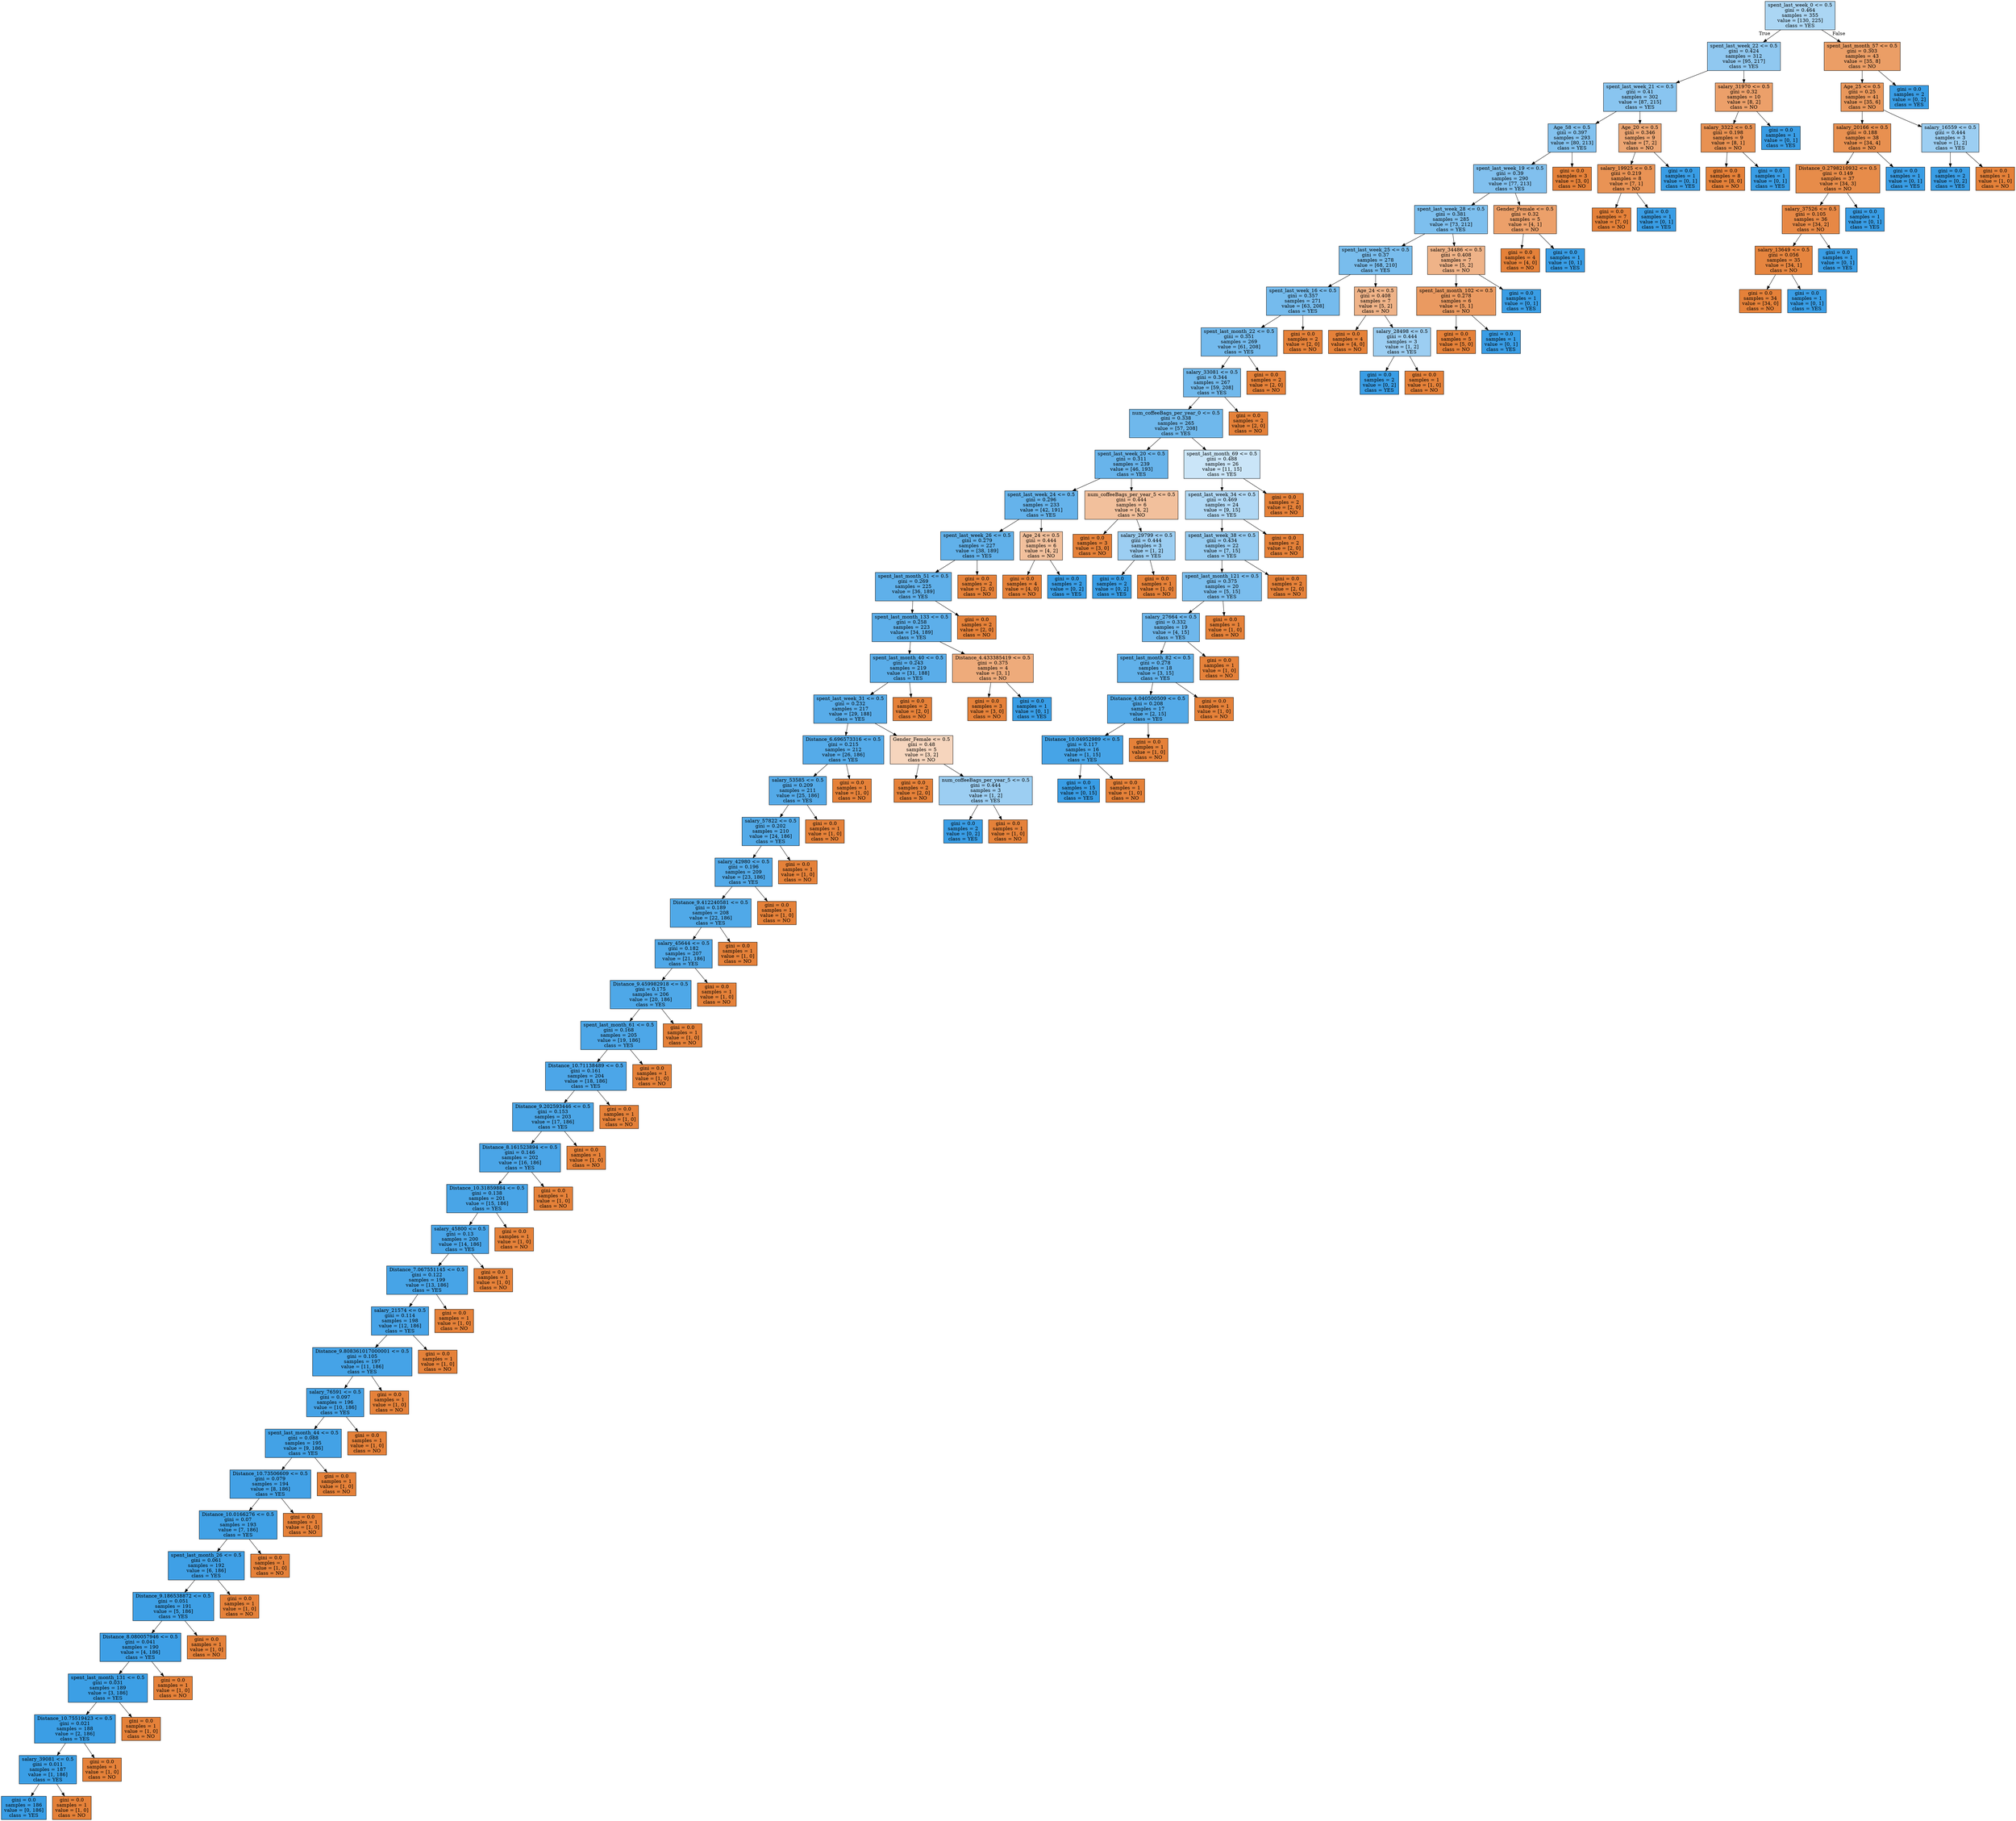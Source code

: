 digraph Tree {
node [shape=box, style="filled", color="black"] ;
0 [label="spent_last_week_0 <= 0.5\ngini = 0.464\nsamples = 355\nvalue = [130, 225]\nclass = YES", fillcolor="#abd6f4"] ;
1 [label="spent_last_week_22 <= 0.5\ngini = 0.424\nsamples = 312\nvalue = [95, 217]\nclass = YES", fillcolor="#90c8f0"] ;
0 -> 1 [labeldistance=2.5, labelangle=45, headlabel="True"] ;
2 [label="spent_last_week_21 <= 0.5\ngini = 0.41\nsamples = 302\nvalue = [87, 215]\nclass = YES", fillcolor="#89c5f0"] ;
1 -> 2 ;
3 [label="Age_58 <= 0.5\ngini = 0.397\nsamples = 293\nvalue = [80, 213]\nclass = YES", fillcolor="#83c2ef"] ;
2 -> 3 ;
4 [label="spent_last_week_19 <= 0.5\ngini = 0.39\nsamples = 290\nvalue = [77, 213]\nclass = YES", fillcolor="#81c0ee"] ;
3 -> 4 ;
5 [label="spent_last_week_28 <= 0.5\ngini = 0.381\nsamples = 285\nvalue = [73, 212]\nclass = YES", fillcolor="#7dbfee"] ;
4 -> 5 ;
6 [label="spent_last_week_25 <= 0.5\ngini = 0.37\nsamples = 278\nvalue = [68, 210]\nclass = YES", fillcolor="#79bded"] ;
5 -> 6 ;
7 [label="spent_last_week_16 <= 0.5\ngini = 0.357\nsamples = 271\nvalue = [63, 208]\nclass = YES", fillcolor="#75bbed"] ;
6 -> 7 ;
8 [label="spent_last_month_22 <= 0.5\ngini = 0.351\nsamples = 269\nvalue = [61, 208]\nclass = YES", fillcolor="#73baed"] ;
7 -> 8 ;
9 [label="salary_33081 <= 0.5\ngini = 0.344\nsamples = 267\nvalue = [59, 208]\nclass = YES", fillcolor="#71b9ec"] ;
8 -> 9 ;
10 [label="num_coffeeBags_per_year_0 <= 0.5\ngini = 0.338\nsamples = 265\nvalue = [57, 208]\nclass = YES", fillcolor="#6fb8ec"] ;
9 -> 10 ;
11 [label="spent_last_week_20 <= 0.5\ngini = 0.311\nsamples = 239\nvalue = [46, 193]\nclass = YES", fillcolor="#68b4eb"] ;
10 -> 11 ;
12 [label="spent_last_week_24 <= 0.5\ngini = 0.296\nsamples = 233\nvalue = [42, 191]\nclass = YES", fillcolor="#65b3eb"] ;
11 -> 12 ;
13 [label="spent_last_week_26 <= 0.5\ngini = 0.279\nsamples = 227\nvalue = [38, 189]\nclass = YES", fillcolor="#61b1ea"] ;
12 -> 13 ;
14 [label="spent_last_month_51 <= 0.5\ngini = 0.269\nsamples = 225\nvalue = [36, 189]\nclass = YES", fillcolor="#5fb0ea"] ;
13 -> 14 ;
15 [label="spent_last_month_133 <= 0.5\ngini = 0.258\nsamples = 223\nvalue = [34, 189]\nclass = YES", fillcolor="#5dafea"] ;
14 -> 15 ;
16 [label="spent_last_month_40 <= 0.5\ngini = 0.243\nsamples = 219\nvalue = [31, 188]\nclass = YES", fillcolor="#5aade9"] ;
15 -> 16 ;
17 [label="spent_last_week_31 <= 0.5\ngini = 0.232\nsamples = 217\nvalue = [29, 188]\nclass = YES", fillcolor="#58ace9"] ;
16 -> 17 ;
18 [label="Distance_6.696573316 <= 0.5\ngini = 0.215\nsamples = 212\nvalue = [26, 186]\nclass = YES", fillcolor="#55abe9"] ;
17 -> 18 ;
19 [label="salary_53585 <= 0.5\ngini = 0.209\nsamples = 211\nvalue = [25, 186]\nclass = YES", fillcolor="#54aae8"] ;
18 -> 19 ;
20 [label="salary_57822 <= 0.5\ngini = 0.202\nsamples = 210\nvalue = [24, 186]\nclass = YES", fillcolor="#53aae8"] ;
19 -> 20 ;
21 [label="salary_42980 <= 0.5\ngini = 0.196\nsamples = 209\nvalue = [23, 186]\nclass = YES", fillcolor="#51a9e8"] ;
20 -> 21 ;
22 [label="Distance_9.412240581 <= 0.5\ngini = 0.189\nsamples = 208\nvalue = [22, 186]\nclass = YES", fillcolor="#50a9e8"] ;
21 -> 22 ;
23 [label="salary_45644 <= 0.5\ngini = 0.182\nsamples = 207\nvalue = [21, 186]\nclass = YES", fillcolor="#4fa8e8"] ;
22 -> 23 ;
24 [label="Distance_9.459982918 <= 0.5\ngini = 0.175\nsamples = 206\nvalue = [20, 186]\nclass = YES", fillcolor="#4ea8e8"] ;
23 -> 24 ;
25 [label="spent_last_month_61 <= 0.5\ngini = 0.168\nsamples = 205\nvalue = [19, 186]\nclass = YES", fillcolor="#4da7e8"] ;
24 -> 25 ;
26 [label="Distance_10.71138489 <= 0.5\ngini = 0.161\nsamples = 204\nvalue = [18, 186]\nclass = YES", fillcolor="#4ca6e8"] ;
25 -> 26 ;
27 [label="Distance_9.202593446 <= 0.5\ngini = 0.153\nsamples = 203\nvalue = [17, 186]\nclass = YES", fillcolor="#4ba6e7"] ;
26 -> 27 ;
28 [label="Distance_8.161523894 <= 0.5\ngini = 0.146\nsamples = 202\nvalue = [16, 186]\nclass = YES", fillcolor="#4aa5e7"] ;
27 -> 28 ;
29 [label="Distance_10.31859884 <= 0.5\ngini = 0.138\nsamples = 201\nvalue = [15, 186]\nclass = YES", fillcolor="#49a5e7"] ;
28 -> 29 ;
30 [label="salary_45800 <= 0.5\ngini = 0.13\nsamples = 200\nvalue = [14, 186]\nclass = YES", fillcolor="#48a4e7"] ;
29 -> 30 ;
31 [label="Distance_7.067551145 <= 0.5\ngini = 0.122\nsamples = 199\nvalue = [13, 186]\nclass = YES", fillcolor="#47a4e7"] ;
30 -> 31 ;
32 [label="salary_21574 <= 0.5\ngini = 0.114\nsamples = 198\nvalue = [12, 186]\nclass = YES", fillcolor="#46a3e7"] ;
31 -> 32 ;
33 [label="Distance_9.808361017000001 <= 0.5\ngini = 0.105\nsamples = 197\nvalue = [11, 186]\nclass = YES", fillcolor="#45a3e7"] ;
32 -> 33 ;
34 [label="salary_76591 <= 0.5\ngini = 0.097\nsamples = 196\nvalue = [10, 186]\nclass = YES", fillcolor="#44a2e6"] ;
33 -> 34 ;
35 [label="spent_last_month_44 <= 0.5\ngini = 0.088\nsamples = 195\nvalue = [9, 186]\nclass = YES", fillcolor="#43a2e6"] ;
34 -> 35 ;
36 [label="Distance_10.73506609 <= 0.5\ngini = 0.079\nsamples = 194\nvalue = [8, 186]\nclass = YES", fillcolor="#42a1e6"] ;
35 -> 36 ;
37 [label="Distance_10.0166276 <= 0.5\ngini = 0.07\nsamples = 193\nvalue = [7, 186]\nclass = YES", fillcolor="#40a1e6"] ;
36 -> 37 ;
38 [label="spent_last_month_26 <= 0.5\ngini = 0.061\nsamples = 192\nvalue = [6, 186]\nclass = YES", fillcolor="#3fa0e6"] ;
37 -> 38 ;
39 [label="Distance_9.186538872 <= 0.5\ngini = 0.051\nsamples = 191\nvalue = [5, 186]\nclass = YES", fillcolor="#3ea0e6"] ;
38 -> 39 ;
40 [label="Distance_8.080057946 <= 0.5\ngini = 0.041\nsamples = 190\nvalue = [4, 186]\nclass = YES", fillcolor="#3d9fe6"] ;
39 -> 40 ;
41 [label="spent_last_month_131 <= 0.5\ngini = 0.031\nsamples = 189\nvalue = [3, 186]\nclass = YES", fillcolor="#3c9fe5"] ;
40 -> 41 ;
42 [label="Distance_10.75519423 <= 0.5\ngini = 0.021\nsamples = 188\nvalue = [2, 186]\nclass = YES", fillcolor="#3b9ee5"] ;
41 -> 42 ;
43 [label="salary_39081 <= 0.5\ngini = 0.011\nsamples = 187\nvalue = [1, 186]\nclass = YES", fillcolor="#3a9ee5"] ;
42 -> 43 ;
44 [label="gini = 0.0\nsamples = 186\nvalue = [0, 186]\nclass = YES", fillcolor="#399de5"] ;
43 -> 44 ;
45 [label="gini = 0.0\nsamples = 1\nvalue = [1, 0]\nclass = NO", fillcolor="#e58139"] ;
43 -> 45 ;
46 [label="gini = 0.0\nsamples = 1\nvalue = [1, 0]\nclass = NO", fillcolor="#e58139"] ;
42 -> 46 ;
47 [label="gini = 0.0\nsamples = 1\nvalue = [1, 0]\nclass = NO", fillcolor="#e58139"] ;
41 -> 47 ;
48 [label="gini = 0.0\nsamples = 1\nvalue = [1, 0]\nclass = NO", fillcolor="#e58139"] ;
40 -> 48 ;
49 [label="gini = 0.0\nsamples = 1\nvalue = [1, 0]\nclass = NO", fillcolor="#e58139"] ;
39 -> 49 ;
50 [label="gini = 0.0\nsamples = 1\nvalue = [1, 0]\nclass = NO", fillcolor="#e58139"] ;
38 -> 50 ;
51 [label="gini = 0.0\nsamples = 1\nvalue = [1, 0]\nclass = NO", fillcolor="#e58139"] ;
37 -> 51 ;
52 [label="gini = 0.0\nsamples = 1\nvalue = [1, 0]\nclass = NO", fillcolor="#e58139"] ;
36 -> 52 ;
53 [label="gini = 0.0\nsamples = 1\nvalue = [1, 0]\nclass = NO", fillcolor="#e58139"] ;
35 -> 53 ;
54 [label="gini = 0.0\nsamples = 1\nvalue = [1, 0]\nclass = NO", fillcolor="#e58139"] ;
34 -> 54 ;
55 [label="gini = 0.0\nsamples = 1\nvalue = [1, 0]\nclass = NO", fillcolor="#e58139"] ;
33 -> 55 ;
56 [label="gini = 0.0\nsamples = 1\nvalue = [1, 0]\nclass = NO", fillcolor="#e58139"] ;
32 -> 56 ;
57 [label="gini = 0.0\nsamples = 1\nvalue = [1, 0]\nclass = NO", fillcolor="#e58139"] ;
31 -> 57 ;
58 [label="gini = 0.0\nsamples = 1\nvalue = [1, 0]\nclass = NO", fillcolor="#e58139"] ;
30 -> 58 ;
59 [label="gini = 0.0\nsamples = 1\nvalue = [1, 0]\nclass = NO", fillcolor="#e58139"] ;
29 -> 59 ;
60 [label="gini = 0.0\nsamples = 1\nvalue = [1, 0]\nclass = NO", fillcolor="#e58139"] ;
28 -> 60 ;
61 [label="gini = 0.0\nsamples = 1\nvalue = [1, 0]\nclass = NO", fillcolor="#e58139"] ;
27 -> 61 ;
62 [label="gini = 0.0\nsamples = 1\nvalue = [1, 0]\nclass = NO", fillcolor="#e58139"] ;
26 -> 62 ;
63 [label="gini = 0.0\nsamples = 1\nvalue = [1, 0]\nclass = NO", fillcolor="#e58139"] ;
25 -> 63 ;
64 [label="gini = 0.0\nsamples = 1\nvalue = [1, 0]\nclass = NO", fillcolor="#e58139"] ;
24 -> 64 ;
65 [label="gini = 0.0\nsamples = 1\nvalue = [1, 0]\nclass = NO", fillcolor="#e58139"] ;
23 -> 65 ;
66 [label="gini = 0.0\nsamples = 1\nvalue = [1, 0]\nclass = NO", fillcolor="#e58139"] ;
22 -> 66 ;
67 [label="gini = 0.0\nsamples = 1\nvalue = [1, 0]\nclass = NO", fillcolor="#e58139"] ;
21 -> 67 ;
68 [label="gini = 0.0\nsamples = 1\nvalue = [1, 0]\nclass = NO", fillcolor="#e58139"] ;
20 -> 68 ;
69 [label="gini = 0.0\nsamples = 1\nvalue = [1, 0]\nclass = NO", fillcolor="#e58139"] ;
19 -> 69 ;
70 [label="gini = 0.0\nsamples = 1\nvalue = [1, 0]\nclass = NO", fillcolor="#e58139"] ;
18 -> 70 ;
71 [label="Gender_Female <= 0.5\ngini = 0.48\nsamples = 5\nvalue = [3, 2]\nclass = NO", fillcolor="#f6d5bd"] ;
17 -> 71 ;
72 [label="gini = 0.0\nsamples = 2\nvalue = [2, 0]\nclass = NO", fillcolor="#e58139"] ;
71 -> 72 ;
73 [label="num_coffeeBags_per_year_5 <= 0.5\ngini = 0.444\nsamples = 3\nvalue = [1, 2]\nclass = YES", fillcolor="#9ccef2"] ;
71 -> 73 ;
74 [label="gini = 0.0\nsamples = 2\nvalue = [0, 2]\nclass = YES", fillcolor="#399de5"] ;
73 -> 74 ;
75 [label="gini = 0.0\nsamples = 1\nvalue = [1, 0]\nclass = NO", fillcolor="#e58139"] ;
73 -> 75 ;
76 [label="gini = 0.0\nsamples = 2\nvalue = [2, 0]\nclass = NO", fillcolor="#e58139"] ;
16 -> 76 ;
77 [label="Distance_4.433385419 <= 0.5\ngini = 0.375\nsamples = 4\nvalue = [3, 1]\nclass = NO", fillcolor="#eeab7b"] ;
15 -> 77 ;
78 [label="gini = 0.0\nsamples = 3\nvalue = [3, 0]\nclass = NO", fillcolor="#e58139"] ;
77 -> 78 ;
79 [label="gini = 0.0\nsamples = 1\nvalue = [0, 1]\nclass = YES", fillcolor="#399de5"] ;
77 -> 79 ;
80 [label="gini = 0.0\nsamples = 2\nvalue = [2, 0]\nclass = NO", fillcolor="#e58139"] ;
14 -> 80 ;
81 [label="gini = 0.0\nsamples = 2\nvalue = [2, 0]\nclass = NO", fillcolor="#e58139"] ;
13 -> 81 ;
82 [label="Age_24 <= 0.5\ngini = 0.444\nsamples = 6\nvalue = [4, 2]\nclass = NO", fillcolor="#f2c09c"] ;
12 -> 82 ;
83 [label="gini = 0.0\nsamples = 4\nvalue = [4, 0]\nclass = NO", fillcolor="#e58139"] ;
82 -> 83 ;
84 [label="gini = 0.0\nsamples = 2\nvalue = [0, 2]\nclass = YES", fillcolor="#399de5"] ;
82 -> 84 ;
85 [label="num_coffeeBags_per_year_5 <= 0.5\ngini = 0.444\nsamples = 6\nvalue = [4, 2]\nclass = NO", fillcolor="#f2c09c"] ;
11 -> 85 ;
86 [label="gini = 0.0\nsamples = 3\nvalue = [3, 0]\nclass = NO", fillcolor="#e58139"] ;
85 -> 86 ;
87 [label="salary_29799 <= 0.5\ngini = 0.444\nsamples = 3\nvalue = [1, 2]\nclass = YES", fillcolor="#9ccef2"] ;
85 -> 87 ;
88 [label="gini = 0.0\nsamples = 2\nvalue = [0, 2]\nclass = YES", fillcolor="#399de5"] ;
87 -> 88 ;
89 [label="gini = 0.0\nsamples = 1\nvalue = [1, 0]\nclass = NO", fillcolor="#e58139"] ;
87 -> 89 ;
90 [label="spent_last_month_69 <= 0.5\ngini = 0.488\nsamples = 26\nvalue = [11, 15]\nclass = YES", fillcolor="#cae5f8"] ;
10 -> 90 ;
91 [label="spent_last_week_34 <= 0.5\ngini = 0.469\nsamples = 24\nvalue = [9, 15]\nclass = YES", fillcolor="#b0d8f5"] ;
90 -> 91 ;
92 [label="spent_last_week_38 <= 0.5\ngini = 0.434\nsamples = 22\nvalue = [7, 15]\nclass = YES", fillcolor="#95cbf1"] ;
91 -> 92 ;
93 [label="spent_last_month_121 <= 0.5\ngini = 0.375\nsamples = 20\nvalue = [5, 15]\nclass = YES", fillcolor="#7bbeee"] ;
92 -> 93 ;
94 [label="salary_27664 <= 0.5\ngini = 0.332\nsamples = 19\nvalue = [4, 15]\nclass = YES", fillcolor="#6eb7ec"] ;
93 -> 94 ;
95 [label="spent_last_month_82 <= 0.5\ngini = 0.278\nsamples = 18\nvalue = [3, 15]\nclass = YES", fillcolor="#61b1ea"] ;
94 -> 95 ;
96 [label="Distance_4.040500509 <= 0.5\ngini = 0.208\nsamples = 17\nvalue = [2, 15]\nclass = YES", fillcolor="#53aae8"] ;
95 -> 96 ;
97 [label="Distance_10.04952989 <= 0.5\ngini = 0.117\nsamples = 16\nvalue = [1, 15]\nclass = YES", fillcolor="#46a4e7"] ;
96 -> 97 ;
98 [label="gini = 0.0\nsamples = 15\nvalue = [0, 15]\nclass = YES", fillcolor="#399de5"] ;
97 -> 98 ;
99 [label="gini = 0.0\nsamples = 1\nvalue = [1, 0]\nclass = NO", fillcolor="#e58139"] ;
97 -> 99 ;
100 [label="gini = 0.0\nsamples = 1\nvalue = [1, 0]\nclass = NO", fillcolor="#e58139"] ;
96 -> 100 ;
101 [label="gini = 0.0\nsamples = 1\nvalue = [1, 0]\nclass = NO", fillcolor="#e58139"] ;
95 -> 101 ;
102 [label="gini = 0.0\nsamples = 1\nvalue = [1, 0]\nclass = NO", fillcolor="#e58139"] ;
94 -> 102 ;
103 [label="gini = 0.0\nsamples = 1\nvalue = [1, 0]\nclass = NO", fillcolor="#e58139"] ;
93 -> 103 ;
104 [label="gini = 0.0\nsamples = 2\nvalue = [2, 0]\nclass = NO", fillcolor="#e58139"] ;
92 -> 104 ;
105 [label="gini = 0.0\nsamples = 2\nvalue = [2, 0]\nclass = NO", fillcolor="#e58139"] ;
91 -> 105 ;
106 [label="gini = 0.0\nsamples = 2\nvalue = [2, 0]\nclass = NO", fillcolor="#e58139"] ;
90 -> 106 ;
107 [label="gini = 0.0\nsamples = 2\nvalue = [2, 0]\nclass = NO", fillcolor="#e58139"] ;
9 -> 107 ;
108 [label="gini = 0.0\nsamples = 2\nvalue = [2, 0]\nclass = NO", fillcolor="#e58139"] ;
8 -> 108 ;
109 [label="gini = 0.0\nsamples = 2\nvalue = [2, 0]\nclass = NO", fillcolor="#e58139"] ;
7 -> 109 ;
110 [label="Age_24 <= 0.5\ngini = 0.408\nsamples = 7\nvalue = [5, 2]\nclass = NO", fillcolor="#efb388"] ;
6 -> 110 ;
111 [label="gini = 0.0\nsamples = 4\nvalue = [4, 0]\nclass = NO", fillcolor="#e58139"] ;
110 -> 111 ;
112 [label="salary_28498 <= 0.5\ngini = 0.444\nsamples = 3\nvalue = [1, 2]\nclass = YES", fillcolor="#9ccef2"] ;
110 -> 112 ;
113 [label="gini = 0.0\nsamples = 2\nvalue = [0, 2]\nclass = YES", fillcolor="#399de5"] ;
112 -> 113 ;
114 [label="gini = 0.0\nsamples = 1\nvalue = [1, 0]\nclass = NO", fillcolor="#e58139"] ;
112 -> 114 ;
115 [label="salary_34486 <= 0.5\ngini = 0.408\nsamples = 7\nvalue = [5, 2]\nclass = NO", fillcolor="#efb388"] ;
5 -> 115 ;
116 [label="spent_last_month_102 <= 0.5\ngini = 0.278\nsamples = 6\nvalue = [5, 1]\nclass = NO", fillcolor="#ea9a61"] ;
115 -> 116 ;
117 [label="gini = 0.0\nsamples = 5\nvalue = [5, 0]\nclass = NO", fillcolor="#e58139"] ;
116 -> 117 ;
118 [label="gini = 0.0\nsamples = 1\nvalue = [0, 1]\nclass = YES", fillcolor="#399de5"] ;
116 -> 118 ;
119 [label="gini = 0.0\nsamples = 1\nvalue = [0, 1]\nclass = YES", fillcolor="#399de5"] ;
115 -> 119 ;
120 [label="Gender_Female <= 0.5\ngini = 0.32\nsamples = 5\nvalue = [4, 1]\nclass = NO", fillcolor="#eca06a"] ;
4 -> 120 ;
121 [label="gini = 0.0\nsamples = 4\nvalue = [4, 0]\nclass = NO", fillcolor="#e58139"] ;
120 -> 121 ;
122 [label="gini = 0.0\nsamples = 1\nvalue = [0, 1]\nclass = YES", fillcolor="#399de5"] ;
120 -> 122 ;
123 [label="gini = 0.0\nsamples = 3\nvalue = [3, 0]\nclass = NO", fillcolor="#e58139"] ;
3 -> 123 ;
124 [label="Age_20 <= 0.5\ngini = 0.346\nsamples = 9\nvalue = [7, 2]\nclass = NO", fillcolor="#eca572"] ;
2 -> 124 ;
125 [label="salary_19925 <= 0.5\ngini = 0.219\nsamples = 8\nvalue = [7, 1]\nclass = NO", fillcolor="#e99355"] ;
124 -> 125 ;
126 [label="gini = 0.0\nsamples = 7\nvalue = [7, 0]\nclass = NO", fillcolor="#e58139"] ;
125 -> 126 ;
127 [label="gini = 0.0\nsamples = 1\nvalue = [0, 1]\nclass = YES", fillcolor="#399de5"] ;
125 -> 127 ;
128 [label="gini = 0.0\nsamples = 1\nvalue = [0, 1]\nclass = YES", fillcolor="#399de5"] ;
124 -> 128 ;
129 [label="salary_31970 <= 0.5\ngini = 0.32\nsamples = 10\nvalue = [8, 2]\nclass = NO", fillcolor="#eca06a"] ;
1 -> 129 ;
130 [label="salary_3322 <= 0.5\ngini = 0.198\nsamples = 9\nvalue = [8, 1]\nclass = NO", fillcolor="#e89152"] ;
129 -> 130 ;
131 [label="gini = 0.0\nsamples = 8\nvalue = [8, 0]\nclass = NO", fillcolor="#e58139"] ;
130 -> 131 ;
132 [label="gini = 0.0\nsamples = 1\nvalue = [0, 1]\nclass = YES", fillcolor="#399de5"] ;
130 -> 132 ;
133 [label="gini = 0.0\nsamples = 1\nvalue = [0, 1]\nclass = YES", fillcolor="#399de5"] ;
129 -> 133 ;
134 [label="spent_last_month_57 <= 0.5\ngini = 0.303\nsamples = 43\nvalue = [35, 8]\nclass = NO", fillcolor="#eb9e66"] ;
0 -> 134 [labeldistance=2.5, labelangle=-45, headlabel="False"] ;
135 [label="Age_25 <= 0.5\ngini = 0.25\nsamples = 41\nvalue = [35, 6]\nclass = NO", fillcolor="#e9975b"] ;
134 -> 135 ;
136 [label="salary_20166 <= 0.5\ngini = 0.188\nsamples = 38\nvalue = [34, 4]\nclass = NO", fillcolor="#e89050"] ;
135 -> 136 ;
137 [label="Distance_0.2798210932 <= 0.5\ngini = 0.149\nsamples = 37\nvalue = [34, 3]\nclass = NO", fillcolor="#e78c4a"] ;
136 -> 137 ;
138 [label="salary_37526 <= 0.5\ngini = 0.105\nsamples = 36\nvalue = [34, 2]\nclass = NO", fillcolor="#e78845"] ;
137 -> 138 ;
139 [label="salary_13649 <= 0.5\ngini = 0.056\nsamples = 35\nvalue = [34, 1]\nclass = NO", fillcolor="#e6853f"] ;
138 -> 139 ;
140 [label="gini = 0.0\nsamples = 34\nvalue = [34, 0]\nclass = NO", fillcolor="#e58139"] ;
139 -> 140 ;
141 [label="gini = 0.0\nsamples = 1\nvalue = [0, 1]\nclass = YES", fillcolor="#399de5"] ;
139 -> 141 ;
142 [label="gini = 0.0\nsamples = 1\nvalue = [0, 1]\nclass = YES", fillcolor="#399de5"] ;
138 -> 142 ;
143 [label="gini = 0.0\nsamples = 1\nvalue = [0, 1]\nclass = YES", fillcolor="#399de5"] ;
137 -> 143 ;
144 [label="gini = 0.0\nsamples = 1\nvalue = [0, 1]\nclass = YES", fillcolor="#399de5"] ;
136 -> 144 ;
145 [label="salary_16559 <= 0.5\ngini = 0.444\nsamples = 3\nvalue = [1, 2]\nclass = YES", fillcolor="#9ccef2"] ;
135 -> 145 ;
146 [label="gini = 0.0\nsamples = 2\nvalue = [0, 2]\nclass = YES", fillcolor="#399de5"] ;
145 -> 146 ;
147 [label="gini = 0.0\nsamples = 1\nvalue = [1, 0]\nclass = NO", fillcolor="#e58139"] ;
145 -> 147 ;
148 [label="gini = 0.0\nsamples = 2\nvalue = [0, 2]\nclass = YES", fillcolor="#399de5"] ;
134 -> 148 ;
}